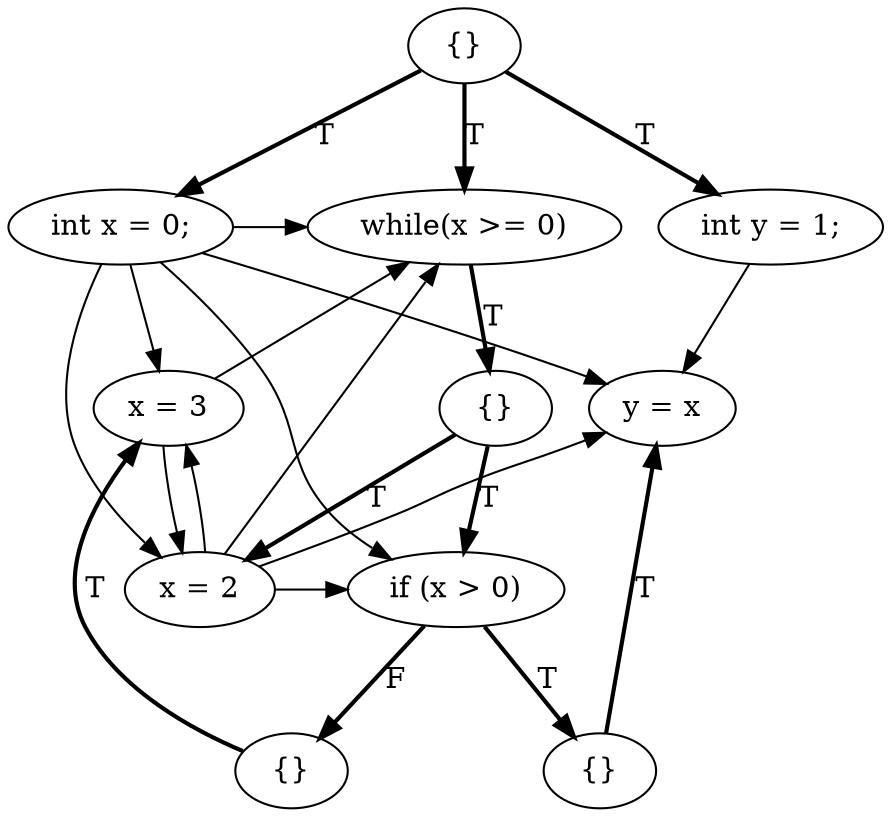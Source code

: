 digraph {
rankdir=TD;
3[label="{}"]; 
3 -> 6[label="T",style=bold];
6[label="int x = 0;"];
6 -> 10;
6 -> 8;
6 -> 4;
6 -> 9;
6 -> 0;
3 -> 7[label="T",style=bold];
7[label="int y = 1;"];
7 -> 9;
3 -> 4[label="T",style=bold];
4[label="while(x >= 0)"]; 
4 -> 5[label="T",style=bold];
5[label="{}"]; 
5 -> 0[label="T",style=bold];
0[label="if (x > 0)"]; 
0 -> 1[label="T",style=bold];
1[label="{}"]; 
1 -> 9[label="T",style=bold];
9[label="y = x"];
0 -> 2[label="F",style=bold];
2[label="{}"]; 
2 -> 10[label="T",style=bold];
10[label="x = 3"];
10 -> 8;
10 -> 4;
5 -> 8[label="T",style=bold];
8[label="x = 2"];
8 -> 10;
8 -> 4;
8 -> 9;
8 -> 0;
{ rank=same 6 7 4 }{ rank=same 5 }{ rank=same 0 8 }{ rank=same 1 2 }{ rank=same 9 10 }
}